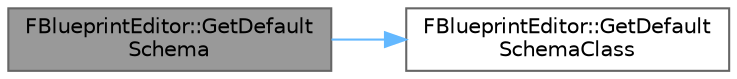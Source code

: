 digraph "FBlueprintEditor::GetDefaultSchema"
{
 // INTERACTIVE_SVG=YES
 // LATEX_PDF_SIZE
  bgcolor="transparent";
  edge [fontname=Helvetica,fontsize=10,labelfontname=Helvetica,labelfontsize=10];
  node [fontname=Helvetica,fontsize=10,shape=box,height=0.2,width=0.4];
  rankdir="LR";
  Node1 [id="Node000001",label="FBlueprintEditor::GetDefault\lSchema",height=0.2,width=0.4,color="gray40", fillcolor="grey60", style="filled", fontcolor="black",tooltip="Gets the default schema for this editor."];
  Node1 -> Node2 [id="edge1_Node000001_Node000002",color="steelblue1",style="solid",tooltip=" "];
  Node2 [id="Node000002",label="FBlueprintEditor::GetDefault\lSchemaClass",height=0.2,width=0.4,color="grey40", fillcolor="white", style="filled",URL="$dd/d29/classFBlueprintEditor.html#af8c483a37c34ba73d3d1ba842653864f",tooltip="Whenever new graphs need to be created it will use this schema by default."];
}
